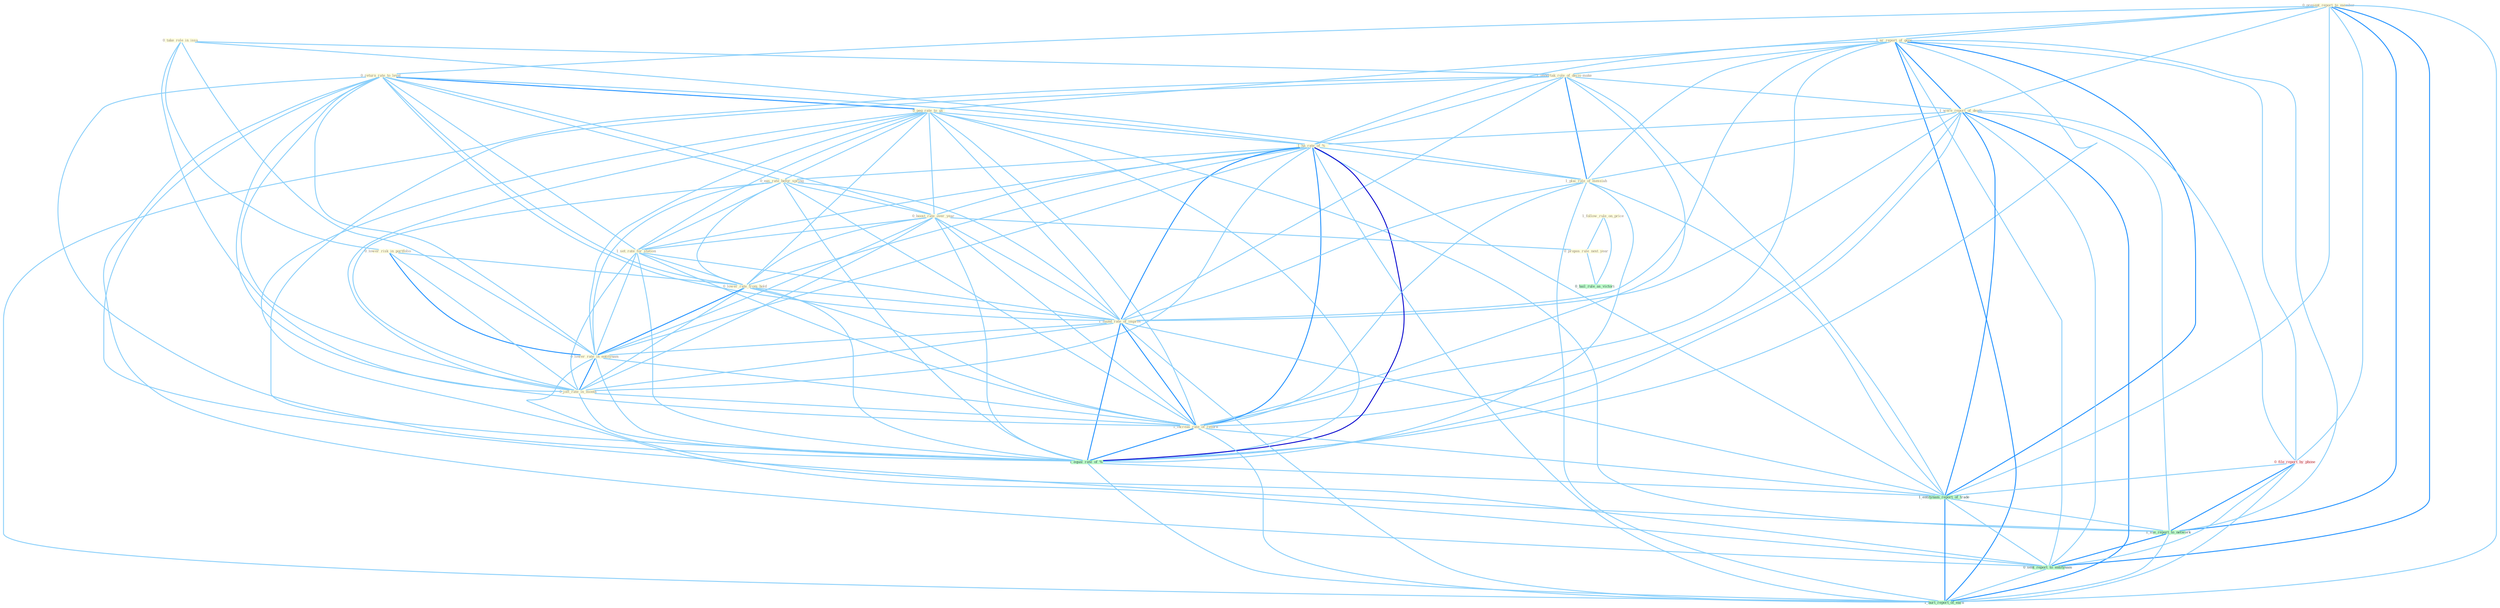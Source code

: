 Graph G{ 
    node
    [shape=polygon,style=filled,width=.5,height=.06,color="#BDFCC9",fixedsize=true,fontsize=4,
    fontcolor="#2f4f4f"];
    {node
    [color="#ffffe0", fontcolor="#8b7d6b"] "0_present_report_to_member " "0_return_rate_to_level " "1_ar_report_of_gene " "1_follow_rule_on_price " "0_take_role_in_issu " "1_undertak_role_of_decis-make " "0_peg_rate_to_us " "1_were_report_of_death " "1_ha_rate_of_% " "0_eas_rate_befor_spring " "0_boost_rate_over_year " "1_set_rate_for_station " "0_lower_risk_in_portfolio " "1_plai_role_of_messiah " "0_lower_rate_from_hold " "1_found_rate_of_improv " "0_propos_rule_next_year " "0_lower_rate_in_entitynam " "0_jolt_rate_in_month " "1_increas_rate_of_return "}
{node [color="#fff0f5", fontcolor="#b22222"] "0_file_report_by_phone "}
edge [color="#B0E2FF"];

	"0_present_report_to_member " -- "0_return_rate_to_level " [w="1", color="#87cefa" ];
	"0_present_report_to_member " -- "1_ar_report_of_gene " [w="1", color="#87cefa" ];
	"0_present_report_to_member " -- "0_peg_rate_to_us " [w="1", color="#87cefa" ];
	"0_present_report_to_member " -- "1_were_report_of_death " [w="1", color="#87cefa" ];
	"0_present_report_to_member " -- "0_file_report_by_phone " [w="1", color="#87cefa" ];
	"0_present_report_to_member " -- "1_entitynam_report_of_trade " [w="1", color="#87cefa" ];
	"0_present_report_to_member " -- "1_file_report_to_network " [w="2", color="#1e90ff" , len=0.8];
	"0_present_report_to_member " -- "0_sent_report_to_entitynam " [w="2", color="#1e90ff" , len=0.8];
	"0_present_report_to_member " -- "1_hurt_report_of_earn " [w="1", color="#87cefa" ];
	"0_return_rate_to_level " -- "0_peg_rate_to_us " [w="2", color="#1e90ff" , len=0.8];
	"0_return_rate_to_level " -- "1_ha_rate_of_% " [w="1", color="#87cefa" ];
	"0_return_rate_to_level " -- "0_eas_rate_befor_spring " [w="1", color="#87cefa" ];
	"0_return_rate_to_level " -- "0_boost_rate_over_year " [w="1", color="#87cefa" ];
	"0_return_rate_to_level " -- "1_set_rate_for_station " [w="1", color="#87cefa" ];
	"0_return_rate_to_level " -- "0_lower_rate_from_hold " [w="1", color="#87cefa" ];
	"0_return_rate_to_level " -- "1_found_rate_of_improv " [w="1", color="#87cefa" ];
	"0_return_rate_to_level " -- "0_lower_rate_in_entitynam " [w="1", color="#87cefa" ];
	"0_return_rate_to_level " -- "0_jolt_rate_in_month " [w="1", color="#87cefa" ];
	"0_return_rate_to_level " -- "1_increas_rate_of_return " [w="1", color="#87cefa" ];
	"0_return_rate_to_level " -- "1_equal_rate_of_% " [w="1", color="#87cefa" ];
	"0_return_rate_to_level " -- "1_file_report_to_network " [w="1", color="#87cefa" ];
	"0_return_rate_to_level " -- "0_sent_report_to_entitynam " [w="1", color="#87cefa" ];
	"1_ar_report_of_gene " -- "1_undertak_role_of_decis-make " [w="1", color="#87cefa" ];
	"1_ar_report_of_gene " -- "1_were_report_of_death " [w="2", color="#1e90ff" , len=0.8];
	"1_ar_report_of_gene " -- "1_ha_rate_of_% " [w="1", color="#87cefa" ];
	"1_ar_report_of_gene " -- "1_plai_role_of_messiah " [w="1", color="#87cefa" ];
	"1_ar_report_of_gene " -- "1_found_rate_of_improv " [w="1", color="#87cefa" ];
	"1_ar_report_of_gene " -- "1_increas_rate_of_return " [w="1", color="#87cefa" ];
	"1_ar_report_of_gene " -- "0_file_report_by_phone " [w="1", color="#87cefa" ];
	"1_ar_report_of_gene " -- "1_equal_rate_of_% " [w="1", color="#87cefa" ];
	"1_ar_report_of_gene " -- "1_entitynam_report_of_trade " [w="2", color="#1e90ff" , len=0.8];
	"1_ar_report_of_gene " -- "1_file_report_to_network " [w="1", color="#87cefa" ];
	"1_ar_report_of_gene " -- "0_sent_report_to_entitynam " [w="1", color="#87cefa" ];
	"1_ar_report_of_gene " -- "1_hurt_report_of_earn " [w="2", color="#1e90ff" , len=0.8];
	"1_follow_rule_on_price " -- "0_propos_rule_next_year " [w="1", color="#87cefa" ];
	"1_follow_rule_on_price " -- "0_hail_rule_as_victori " [w="1", color="#87cefa" ];
	"0_take_role_in_issu " -- "1_undertak_role_of_decis-make " [w="1", color="#87cefa" ];
	"0_take_role_in_issu " -- "0_lower_risk_in_portfolio " [w="1", color="#87cefa" ];
	"0_take_role_in_issu " -- "1_plai_role_of_messiah " [w="1", color="#87cefa" ];
	"0_take_role_in_issu " -- "0_lower_rate_in_entitynam " [w="1", color="#87cefa" ];
	"0_take_role_in_issu " -- "0_jolt_rate_in_month " [w="1", color="#87cefa" ];
	"1_undertak_role_of_decis-make " -- "1_were_report_of_death " [w="1", color="#87cefa" ];
	"1_undertak_role_of_decis-make " -- "1_ha_rate_of_% " [w="1", color="#87cefa" ];
	"1_undertak_role_of_decis-make " -- "1_plai_role_of_messiah " [w="2", color="#1e90ff" , len=0.8];
	"1_undertak_role_of_decis-make " -- "1_found_rate_of_improv " [w="1", color="#87cefa" ];
	"1_undertak_role_of_decis-make " -- "1_increas_rate_of_return " [w="1", color="#87cefa" ];
	"1_undertak_role_of_decis-make " -- "1_equal_rate_of_% " [w="1", color="#87cefa" ];
	"1_undertak_role_of_decis-make " -- "1_entitynam_report_of_trade " [w="1", color="#87cefa" ];
	"1_undertak_role_of_decis-make " -- "1_hurt_report_of_earn " [w="1", color="#87cefa" ];
	"0_peg_rate_to_us " -- "1_ha_rate_of_% " [w="1", color="#87cefa" ];
	"0_peg_rate_to_us " -- "0_eas_rate_befor_spring " [w="1", color="#87cefa" ];
	"0_peg_rate_to_us " -- "0_boost_rate_over_year " [w="1", color="#87cefa" ];
	"0_peg_rate_to_us " -- "1_set_rate_for_station " [w="1", color="#87cefa" ];
	"0_peg_rate_to_us " -- "0_lower_rate_from_hold " [w="1", color="#87cefa" ];
	"0_peg_rate_to_us " -- "1_found_rate_of_improv " [w="1", color="#87cefa" ];
	"0_peg_rate_to_us " -- "0_lower_rate_in_entitynam " [w="1", color="#87cefa" ];
	"0_peg_rate_to_us " -- "0_jolt_rate_in_month " [w="1", color="#87cefa" ];
	"0_peg_rate_to_us " -- "1_increas_rate_of_return " [w="1", color="#87cefa" ];
	"0_peg_rate_to_us " -- "1_equal_rate_of_% " [w="1", color="#87cefa" ];
	"0_peg_rate_to_us " -- "1_file_report_to_network " [w="1", color="#87cefa" ];
	"0_peg_rate_to_us " -- "0_sent_report_to_entitynam " [w="1", color="#87cefa" ];
	"1_were_report_of_death " -- "1_ha_rate_of_% " [w="1", color="#87cefa" ];
	"1_were_report_of_death " -- "1_plai_role_of_messiah " [w="1", color="#87cefa" ];
	"1_were_report_of_death " -- "1_found_rate_of_improv " [w="1", color="#87cefa" ];
	"1_were_report_of_death " -- "1_increas_rate_of_return " [w="1", color="#87cefa" ];
	"1_were_report_of_death " -- "0_file_report_by_phone " [w="1", color="#87cefa" ];
	"1_were_report_of_death " -- "1_equal_rate_of_% " [w="1", color="#87cefa" ];
	"1_were_report_of_death " -- "1_entitynam_report_of_trade " [w="2", color="#1e90ff" , len=0.8];
	"1_were_report_of_death " -- "1_file_report_to_network " [w="1", color="#87cefa" ];
	"1_were_report_of_death " -- "0_sent_report_to_entitynam " [w="1", color="#87cefa" ];
	"1_were_report_of_death " -- "1_hurt_report_of_earn " [w="2", color="#1e90ff" , len=0.8];
	"1_ha_rate_of_% " -- "0_eas_rate_befor_spring " [w="1", color="#87cefa" ];
	"1_ha_rate_of_% " -- "0_boost_rate_over_year " [w="1", color="#87cefa" ];
	"1_ha_rate_of_% " -- "1_set_rate_for_station " [w="1", color="#87cefa" ];
	"1_ha_rate_of_% " -- "1_plai_role_of_messiah " [w="1", color="#87cefa" ];
	"1_ha_rate_of_% " -- "0_lower_rate_from_hold " [w="1", color="#87cefa" ];
	"1_ha_rate_of_% " -- "1_found_rate_of_improv " [w="2", color="#1e90ff" , len=0.8];
	"1_ha_rate_of_% " -- "0_lower_rate_in_entitynam " [w="1", color="#87cefa" ];
	"1_ha_rate_of_% " -- "0_jolt_rate_in_month " [w="1", color="#87cefa" ];
	"1_ha_rate_of_% " -- "1_increas_rate_of_return " [w="2", color="#1e90ff" , len=0.8];
	"1_ha_rate_of_% " -- "1_equal_rate_of_% " [w="3", color="#0000cd" , len=0.6];
	"1_ha_rate_of_% " -- "1_entitynam_report_of_trade " [w="1", color="#87cefa" ];
	"1_ha_rate_of_% " -- "1_hurt_report_of_earn " [w="1", color="#87cefa" ];
	"0_eas_rate_befor_spring " -- "0_boost_rate_over_year " [w="1", color="#87cefa" ];
	"0_eas_rate_befor_spring " -- "1_set_rate_for_station " [w="1", color="#87cefa" ];
	"0_eas_rate_befor_spring " -- "0_lower_rate_from_hold " [w="1", color="#87cefa" ];
	"0_eas_rate_befor_spring " -- "1_found_rate_of_improv " [w="1", color="#87cefa" ];
	"0_eas_rate_befor_spring " -- "0_lower_rate_in_entitynam " [w="1", color="#87cefa" ];
	"0_eas_rate_befor_spring " -- "0_jolt_rate_in_month " [w="1", color="#87cefa" ];
	"0_eas_rate_befor_spring " -- "1_increas_rate_of_return " [w="1", color="#87cefa" ];
	"0_eas_rate_befor_spring " -- "1_equal_rate_of_% " [w="1", color="#87cefa" ];
	"0_boost_rate_over_year " -- "1_set_rate_for_station " [w="1", color="#87cefa" ];
	"0_boost_rate_over_year " -- "0_lower_rate_from_hold " [w="1", color="#87cefa" ];
	"0_boost_rate_over_year " -- "1_found_rate_of_improv " [w="1", color="#87cefa" ];
	"0_boost_rate_over_year " -- "0_propos_rule_next_year " [w="1", color="#87cefa" ];
	"0_boost_rate_over_year " -- "0_lower_rate_in_entitynam " [w="1", color="#87cefa" ];
	"0_boost_rate_over_year " -- "0_jolt_rate_in_month " [w="1", color="#87cefa" ];
	"0_boost_rate_over_year " -- "1_increas_rate_of_return " [w="1", color="#87cefa" ];
	"0_boost_rate_over_year " -- "1_equal_rate_of_% " [w="1", color="#87cefa" ];
	"1_set_rate_for_station " -- "0_lower_rate_from_hold " [w="1", color="#87cefa" ];
	"1_set_rate_for_station " -- "1_found_rate_of_improv " [w="1", color="#87cefa" ];
	"1_set_rate_for_station " -- "0_lower_rate_in_entitynam " [w="1", color="#87cefa" ];
	"1_set_rate_for_station " -- "0_jolt_rate_in_month " [w="1", color="#87cefa" ];
	"1_set_rate_for_station " -- "1_increas_rate_of_return " [w="1", color="#87cefa" ];
	"1_set_rate_for_station " -- "1_equal_rate_of_% " [w="1", color="#87cefa" ];
	"0_lower_risk_in_portfolio " -- "0_lower_rate_from_hold " [w="1", color="#87cefa" ];
	"0_lower_risk_in_portfolio " -- "0_lower_rate_in_entitynam " [w="2", color="#1e90ff" , len=0.8];
	"0_lower_risk_in_portfolio " -- "0_jolt_rate_in_month " [w="1", color="#87cefa" ];
	"1_plai_role_of_messiah " -- "1_found_rate_of_improv " [w="1", color="#87cefa" ];
	"1_plai_role_of_messiah " -- "1_increas_rate_of_return " [w="1", color="#87cefa" ];
	"1_plai_role_of_messiah " -- "1_equal_rate_of_% " [w="1", color="#87cefa" ];
	"1_plai_role_of_messiah " -- "1_entitynam_report_of_trade " [w="1", color="#87cefa" ];
	"1_plai_role_of_messiah " -- "1_hurt_report_of_earn " [w="1", color="#87cefa" ];
	"0_lower_rate_from_hold " -- "1_found_rate_of_improv " [w="1", color="#87cefa" ];
	"0_lower_rate_from_hold " -- "0_lower_rate_in_entitynam " [w="2", color="#1e90ff" , len=0.8];
	"0_lower_rate_from_hold " -- "0_jolt_rate_in_month " [w="1", color="#87cefa" ];
	"0_lower_rate_from_hold " -- "1_increas_rate_of_return " [w="1", color="#87cefa" ];
	"0_lower_rate_from_hold " -- "1_equal_rate_of_% " [w="1", color="#87cefa" ];
	"1_found_rate_of_improv " -- "0_lower_rate_in_entitynam " [w="1", color="#87cefa" ];
	"1_found_rate_of_improv " -- "0_jolt_rate_in_month " [w="1", color="#87cefa" ];
	"1_found_rate_of_improv " -- "1_increas_rate_of_return " [w="2", color="#1e90ff" , len=0.8];
	"1_found_rate_of_improv " -- "1_equal_rate_of_% " [w="2", color="#1e90ff" , len=0.8];
	"1_found_rate_of_improv " -- "1_entitynam_report_of_trade " [w="1", color="#87cefa" ];
	"1_found_rate_of_improv " -- "1_hurt_report_of_earn " [w="1", color="#87cefa" ];
	"0_propos_rule_next_year " -- "0_hail_rule_as_victori " [w="1", color="#87cefa" ];
	"0_lower_rate_in_entitynam " -- "0_jolt_rate_in_month " [w="2", color="#1e90ff" , len=0.8];
	"0_lower_rate_in_entitynam " -- "1_increas_rate_of_return " [w="1", color="#87cefa" ];
	"0_lower_rate_in_entitynam " -- "1_equal_rate_of_% " [w="1", color="#87cefa" ];
	"0_lower_rate_in_entitynam " -- "0_sent_report_to_entitynam " [w="1", color="#87cefa" ];
	"0_jolt_rate_in_month " -- "1_increas_rate_of_return " [w="1", color="#87cefa" ];
	"0_jolt_rate_in_month " -- "1_equal_rate_of_% " [w="1", color="#87cefa" ];
	"1_increas_rate_of_return " -- "1_equal_rate_of_% " [w="2", color="#1e90ff" , len=0.8];
	"1_increas_rate_of_return " -- "1_entitynam_report_of_trade " [w="1", color="#87cefa" ];
	"1_increas_rate_of_return " -- "1_hurt_report_of_earn " [w="1", color="#87cefa" ];
	"0_file_report_by_phone " -- "1_entitynam_report_of_trade " [w="1", color="#87cefa" ];
	"0_file_report_by_phone " -- "1_file_report_to_network " [w="2", color="#1e90ff" , len=0.8];
	"0_file_report_by_phone " -- "0_sent_report_to_entitynam " [w="1", color="#87cefa" ];
	"0_file_report_by_phone " -- "1_hurt_report_of_earn " [w="1", color="#87cefa" ];
	"1_equal_rate_of_% " -- "1_entitynam_report_of_trade " [w="1", color="#87cefa" ];
	"1_equal_rate_of_% " -- "1_hurt_report_of_earn " [w="1", color="#87cefa" ];
	"1_entitynam_report_of_trade " -- "1_file_report_to_network " [w="1", color="#87cefa" ];
	"1_entitynam_report_of_trade " -- "0_sent_report_to_entitynam " [w="1", color="#87cefa" ];
	"1_entitynam_report_of_trade " -- "1_hurt_report_of_earn " [w="2", color="#1e90ff" , len=0.8];
	"1_file_report_to_network " -- "0_sent_report_to_entitynam " [w="2", color="#1e90ff" , len=0.8];
	"1_file_report_to_network " -- "1_hurt_report_of_earn " [w="1", color="#87cefa" ];
	"0_sent_report_to_entitynam " -- "1_hurt_report_of_earn " [w="1", color="#87cefa" ];
}